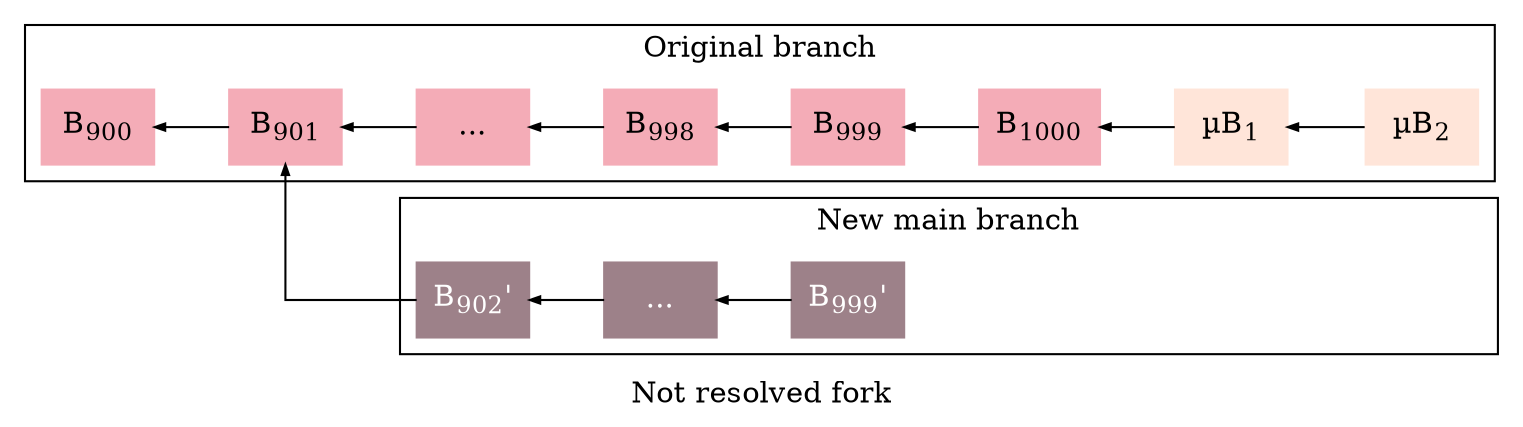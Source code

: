 // @formatter:off
digraph NodeNotResolvedFork {
  graph [label="Not resolved fork", newrank="true", rankdir=RL, compound=true, splines="ortho"]
  node [shape="box"]
  edge [fontsize=11, arrowsize=0.5]

  subgraph cluster_0 {
    MB2 [label=<&micro;B<sub>2</sub>>, style="filled", color="#FFE5D9"]
    MB1 [label=<&micro;B<sub>1</sub>>, style="filled", color="#FFE5D9"]

    B1000 [label=<B<sub>1000</sub>>, style="filled", color="#F4ACB7"]
    B999 [label=<B<sub>999</sub>>, style="filled", color="#F4ACB7"]
    B998 [label=<B<sub>998</sub>>, style="filled", color="#F4ACB7"]
    Betc [label="...", style="filled", color="#F4ACB7"]
    B901 [label=<B<sub>901</sub>>, style="filled", color="#F4ACB7"]
    B900 [label=<B<sub>900</sub>>, style="filled", color="#F4ACB7"]

    MB2 -> MB1 -> B1000 -> B999 -> B998 -> Betc -> B901 -> B900

    label="Original branch"
  }

  subgraph cluster_1 {
    MB2_ [style="invisible"]
    B999_ [label=<B<sub>999</sub>'>, style="filled", color="#9D8189", fontcolor="#FFFFFF"]
    Betc_ [label="...", style="filled", color="#9D8189", fontcolor="#FFFFFF"]
    B902_ [label=<B<sub>902</sub>'>, style="filled", color="#9D8189", fontcolor="#FFFFFF"]

    B999_ -> Betc_ -> B902_

    label="New main branch"
  }

  B902_:w -> B901:s

  {rank="same"; Betc B902_}
  {rank="same"; MB2 MB2_}
}
